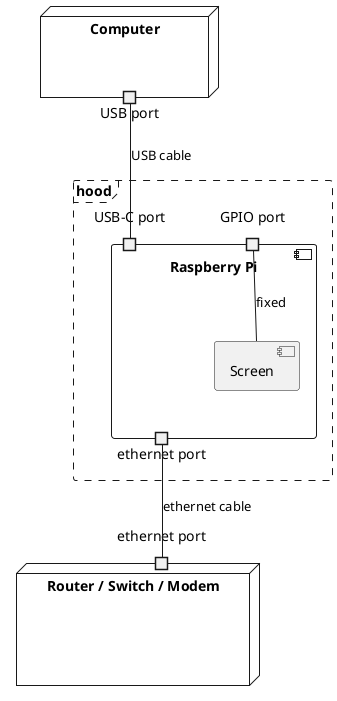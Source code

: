 @startuml

node Computer {
portout "USB port" as computerusb
}
frame hood #line.dashed {
component "Raspberry Pi" as pi {
portin "USB-C port" as piusb
port "GPIO port" as gpiopi
portout "ethernet port" as piethernet
component Screen
}
}
computerusb -- piusb : USB cable
gpiopi - Screen : fixed
node "Router / Switch / Modem" as router {
port "ethernet port" as routerethernet
}
piethernet -- routerethernet : ethernet cable
@endum
